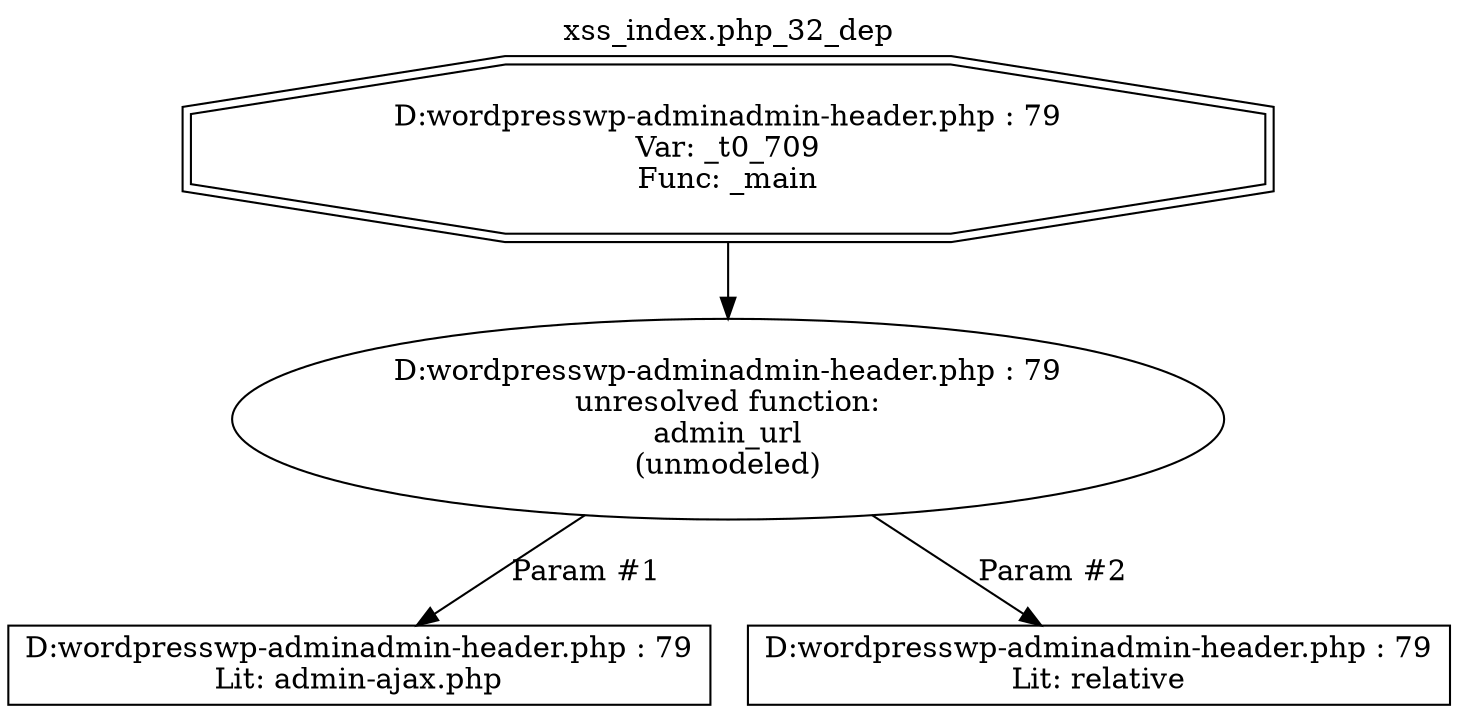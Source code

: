 digraph cfg {
  label="xss_index.php_32_dep";
  labelloc=t;
  n1 [shape=doubleoctagon, label="D:\wordpress\wp-admin\admin-header.php : 79\nVar: _t0_709\nFunc: _main\n"];
  n2 [shape=ellipse, label="D:\wordpress\wp-admin\admin-header.php : 79\nunresolved function:\nadmin_url\n(unmodeled)\n"];
  n3 [shape=box, label="D:\wordpress\wp-admin\admin-header.php : 79\nLit: admin-ajax.php\n"];
  n4 [shape=box, label="D:\wordpress\wp-admin\admin-header.php : 79\nLit: relative\n"];
  n1 -> n2;
  n2 -> n3[label="Param #1"];
  n2 -> n4[label="Param #2"];
}
